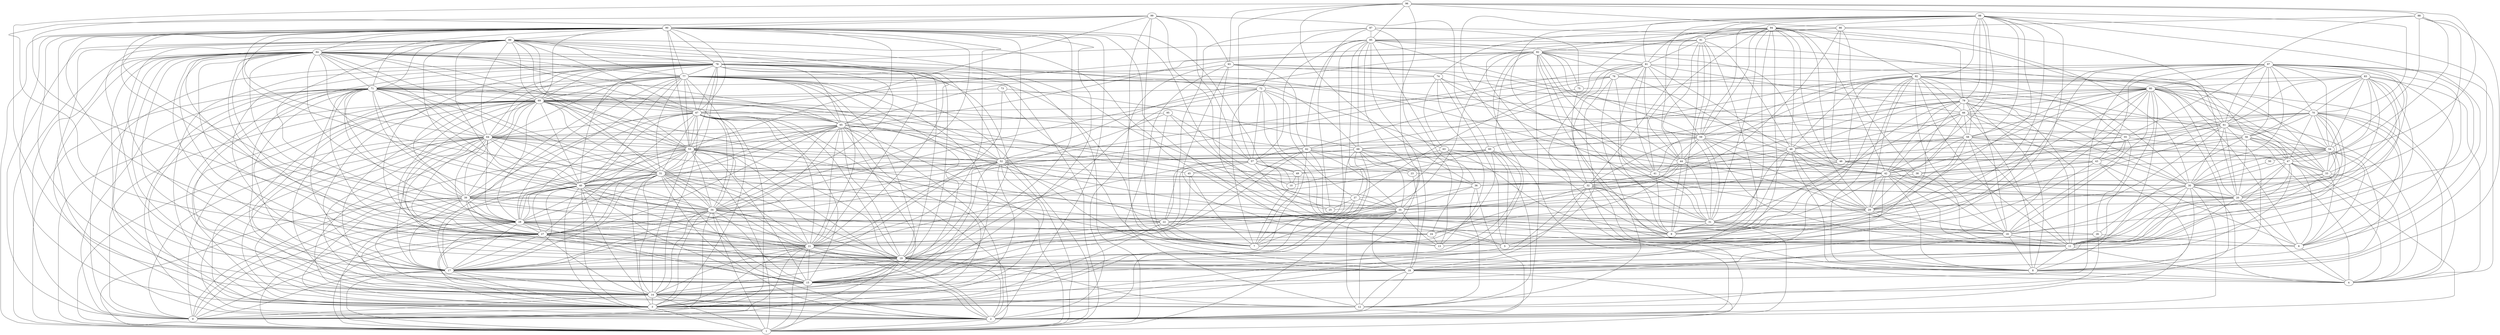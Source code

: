 digraph "sensornet-topology" {
label = "";
rankdir="BT";"0"->"3" [arrowhead = "both"] 
"0"->"14" [arrowhead = "both"] 
"0"->"17" [arrowhead = "both"] 
"0"->"19" [arrowhead = "both"] 
"0"->"21" [arrowhead = "both"] 
"0"->"27" [arrowhead = "both"] 
"0"->"28" [arrowhead = "both"] 
"0"->"34" [arrowhead = "both"] 
"0"->"39" [arrowhead = "both"] 
"0"->"53" [arrowhead = "both"] 
"0"->"64" [arrowhead = "both"] 
"0"->"67" [arrowhead = "both"] 
"0"->"69" [arrowhead = "both"] 
"0"->"71" [arrowhead = "both"] 
"0"->"77" [arrowhead = "both"] 
"0"->"78" [arrowhead = "both"] 
"0"->"84" [arrowhead = "both"] 
"0"->"89" [arrowhead = "both"] 
"1"->"2" [arrowhead = "both"] 
"1"->"3" [arrowhead = "both"] 
"1"->"14" [arrowhead = "both"] 
"1"->"15" [arrowhead = "both"] 
"1"->"17" [arrowhead = "both"] 
"1"->"18" [arrowhead = "both"] 
"1"->"19" [arrowhead = "both"] 
"1"->"21" [arrowhead = "both"] 
"1"->"27" [arrowhead = "both"] 
"1"->"28" [arrowhead = "both"] 
"1"->"34" [arrowhead = "both"] 
"1"->"35" [arrowhead = "both"] 
"1"->"39" [arrowhead = "both"] 
"1"->"40" [arrowhead = "both"] 
"1"->"52" [arrowhead = "both"] 
"1"->"53" [arrowhead = "both"] 
"1"->"64" [arrowhead = "both"] 
"1"->"65" [arrowhead = "both"] 
"1"->"67" [arrowhead = "both"] 
"1"->"69" [arrowhead = "both"] 
"1"->"71" [arrowhead = "both"] 
"1"->"77" [arrowhead = "both"] 
"1"->"78" [arrowhead = "both"] 
"1"->"84" [arrowhead = "both"] 
"1"->"89" [arrowhead = "both"] 
"1"->"90" [arrowhead = "both"] 
"2"->"3" [arrowhead = "both"] 
"2"->"14" [arrowhead = "both"] 
"2"->"15" [arrowhead = "both"] 
"2"->"18" [arrowhead = "both"] 
"2"->"19" [arrowhead = "both"] 
"2"->"21" [arrowhead = "both"] 
"2"->"30" [arrowhead = "both"] 
"2"->"31" [arrowhead = "both"] 
"2"->"32" [arrowhead = "both"] 
"2"->"34" [arrowhead = "both"] 
"2"->"36" [arrowhead = "both"] 
"2"->"40" [arrowhead = "both"] 
"2"->"47" [arrowhead = "both"] 
"2"->"51" [arrowhead = "both"] 
"2"->"53" [arrowhead = "both"] 
"2"->"64" [arrowhead = "both"] 
"2"->"65" [arrowhead = "both"] 
"2"->"68" [arrowhead = "both"] 
"2"->"69" [arrowhead = "both"] 
"2"->"71" [arrowhead = "both"] 
"2"->"81" [arrowhead = "both"] 
"2"->"82" [arrowhead = "both"] 
"2"->"84" [arrowhead = "both"] 
"2"->"90" [arrowhead = "both"] 
"2"->"93" [arrowhead = "both"] 
"3"->"5" [arrowhead = "both"] 
"3"->"14" [arrowhead = "both"] 
"3"->"15" [arrowhead = "both"] 
"3"->"17" [arrowhead = "both"] 
"3"->"19" [arrowhead = "both"] 
"3"->"21" [arrowhead = "both"] 
"3"->"22" [arrowhead = "both"] 
"3"->"27" [arrowhead = "both"] 
"3"->"28" [arrowhead = "both"] 
"3"->"32" [arrowhead = "both"] 
"3"->"34" [arrowhead = "both"] 
"3"->"39" [arrowhead = "both"] 
"3"->"40" [arrowhead = "both"] 
"3"->"51" [arrowhead = "both"] 
"3"->"52" [arrowhead = "both"] 
"3"->"64" [arrowhead = "both"] 
"3"->"65" [arrowhead = "both"] 
"3"->"67" [arrowhead = "both"] 
"3"->"68" [arrowhead = "both"] 
"3"->"69" [arrowhead = "both"] 
"3"->"71" [arrowhead = "both"] 
"3"->"77" [arrowhead = "both"] 
"3"->"78" [arrowhead = "both"] 
"3"->"80" [arrowhead = "both"] 
"3"->"82" [arrowhead = "both"] 
"3"->"84" [arrowhead = "both"] 
"3"->"89" [arrowhead = "both"] 
"3"->"90" [arrowhead = "both"] 
"4"->"6" [arrowhead = "both"] 
"4"->"8" [arrowhead = "both"] 
"4"->"11" [arrowhead = "both"] 
"4"->"20" [arrowhead = "both"] 
"4"->"30" [arrowhead = "both"] 
"4"->"32" [arrowhead = "both"] 
"4"->"33" [arrowhead = "both"] 
"4"->"47" [arrowhead = "both"] 
"4"->"56" [arrowhead = "both"] 
"4"->"60" [arrowhead = "both"] 
"4"->"61" [arrowhead = "both"] 
"4"->"70" [arrowhead = "both"] 
"4"->"80" [arrowhead = "both"] 
"4"->"83" [arrowhead = "both"] 
"4"->"97" [arrowhead = "both"] 
"5"->"26" [arrowhead = "both"] 
"5"->"43" [arrowhead = "both"] 
"5"->"47" [arrowhead = "both"] 
"5"->"53" [arrowhead = "both"] 
"5"->"60" [arrowhead = "both"] 
"5"->"74" [arrowhead = "both"] 
"5"->"76" [arrowhead = "both"] 
"5"->"93" [arrowhead = "both"] 
"5"->"99" [arrowhead = "both"] 
"6"->"20" [arrowhead = "both"] 
"6"->"26" [arrowhead = "both"] 
"6"->"33" [arrowhead = "both"] 
"6"->"43" [arrowhead = "both"] 
"6"->"47" [arrowhead = "both"] 
"6"->"54" [arrowhead = "both"] 
"6"->"63" [arrowhead = "both"] 
"6"->"70" [arrowhead = "both"] 
"6"->"83" [arrowhead = "both"] 
"6"->"89" [arrowhead = "both"] 
"6"->"92" [arrowhead = "both"] 
"6"->"93" [arrowhead = "both"] 
"6"->"97" [arrowhead = "both"] 
"7"->"9" [arrowhead = "both"] 
"7"->"10" [arrowhead = "both"] 
"7"->"22" [arrowhead = "both"] 
"7"->"35" [arrowhead = "both"] 
"7"->"42" [arrowhead = "both"] 
"7"->"45" [arrowhead = "both"] 
"7"->"49" [arrowhead = "both"] 
"7"->"60" [arrowhead = "both"] 
"7"->"69" [arrowhead = "both"] 
"7"->"72" [arrowhead = "both"] 
"7"->"77" [arrowhead = "both"] 
"7"->"85" [arrowhead = "both"] 
"7"->"95" [arrowhead = "both"] 
"7"->"99" [arrowhead = "both"] 
"8"->"11" [arrowhead = "both"] 
"8"->"16" [arrowhead = "both"] 
"8"->"19" [arrowhead = "both"] 
"8"->"27" [arrowhead = "both"] 
"8"->"29" [arrowhead = "both"] 
"8"->"30" [arrowhead = "both"] 
"8"->"42" [arrowhead = "both"] 
"8"->"48" [arrowhead = "both"] 
"8"->"54" [arrowhead = "both"] 
"8"->"61" [arrowhead = "both"] 
"8"->"66" [arrowhead = "both"] 
"8"->"79" [arrowhead = "both"] 
"8"->"80" [arrowhead = "both"] 
"8"->"88" [arrowhead = "both"] 
"8"->"92" [arrowhead = "both"] 
"8"->"98" [arrowhead = "both"] 
"8"->"99" [arrowhead = "both"] 
"9"->"29" [arrowhead = "both"] 
"9"->"31" [arrowhead = "both"] 
"9"->"32" [arrowhead = "both"] 
"9"->"41" [arrowhead = "both"] 
"9"->"42" [arrowhead = "both"] 
"9"->"44" [arrowhead = "both"] 
"9"->"48" [arrowhead = "both"] 
"9"->"57" [arrowhead = "both"] 
"9"->"72" [arrowhead = "both"] 
"9"->"79" [arrowhead = "both"] 
"9"->"80" [arrowhead = "both"] 
"9"->"81" [arrowhead = "both"] 
"9"->"82" [arrowhead = "both"] 
"9"->"91" [arrowhead = "both"] 
"9"->"92" [arrowhead = "both"] 
"9"->"94" [arrowhead = "both"] 
"9"->"98" [arrowhead = "both"] 
"10"->"49" [arrowhead = "both"] 
"10"->"57" [arrowhead = "both"] 
"10"->"63" [arrowhead = "both"] 
"10"->"99" [arrowhead = "both"] 
"11"->"16" [arrowhead = "both"] 
"11"->"20" [arrowhead = "both"] 
"11"->"29" [arrowhead = "both"] 
"11"->"30" [arrowhead = "both"] 
"11"->"33" [arrowhead = "both"] 
"11"->"38" [arrowhead = "both"] 
"11"->"42" [arrowhead = "both"] 
"11"->"47" [arrowhead = "both"] 
"11"->"54" [arrowhead = "both"] 
"11"->"58" [arrowhead = "both"] 
"11"->"59" [arrowhead = "both"] 
"11"->"66" [arrowhead = "both"] 
"11"->"70" [arrowhead = "both"] 
"11"->"75" [arrowhead = "both"] 
"11"->"79" [arrowhead = "both"] 
"11"->"80" [arrowhead = "both"] 
"11"->"83" [arrowhead = "both"] 
"11"->"90" [arrowhead = "both"] 
"11"->"92" [arrowhead = "both"] 
"11"->"97" [arrowhead = "both"] 
"12"->"14" [arrowhead = "both"] 
"12"->"18" [arrowhead = "both"] 
"12"->"19" [arrowhead = "both"] 
"12"->"26" [arrowhead = "both"] 
"12"->"35" [arrowhead = "both"] 
"12"->"36" [arrowhead = "both"] 
"12"->"43" [arrowhead = "both"] 
"12"->"60" [arrowhead = "both"] 
"12"->"64" [arrowhead = "both"] 
"12"->"69" [arrowhead = "both"] 
"12"->"76" [arrowhead = "both"] 
"12"->"85" [arrowhead = "both"] 
"12"->"93" [arrowhead = "both"] 
"13"->"20" [arrowhead = "both"] 
"13"->"22" [arrowhead = "both"] 
"13"->"24" [arrowhead = "both"] 
"13"->"35" [arrowhead = "both"] 
"13"->"72" [arrowhead = "both"] 
"13"->"74" [arrowhead = "both"] 
"13"->"79" [arrowhead = "both"] 
"13"->"87" [arrowhead = "both"] 
"14"->"15" [arrowhead = "both"] 
"14"->"16" [arrowhead = "both"] 
"14"->"17" [arrowhead = "both"] 
"14"->"19" [arrowhead = "both"] 
"14"->"21" [arrowhead = "both"] 
"14"->"27" [arrowhead = "both"] 
"14"->"28" [arrowhead = "both"] 
"14"->"34" [arrowhead = "both"] 
"14"->"37" [arrowhead = "both"] 
"14"->"39" [arrowhead = "both"] 
"14"->"40" [arrowhead = "both"] 
"14"->"51" [arrowhead = "both"] 
"14"->"52" [arrowhead = "both"] 
"14"->"53" [arrowhead = "both"] 
"14"->"62" [arrowhead = "both"] 
"14"->"65" [arrowhead = "both"] 
"14"->"67" [arrowhead = "both"] 
"14"->"69" [arrowhead = "both"] 
"14"->"71" [arrowhead = "both"] 
"14"->"77" [arrowhead = "both"] 
"14"->"78" [arrowhead = "both"] 
"14"->"84" [arrowhead = "both"] 
"14"->"89" [arrowhead = "both"] 
"14"->"90" [arrowhead = "both"] 
"14"->"96" [arrowhead = "both"] 
"15"->"17" [arrowhead = "both"] 
"15"->"19" [arrowhead = "both"] 
"15"->"21" [arrowhead = "both"] 
"15"->"27" [arrowhead = "both"] 
"15"->"28" [arrowhead = "both"] 
"15"->"32" [arrowhead = "both"] 
"15"->"34" [arrowhead = "both"] 
"15"->"40" [arrowhead = "both"] 
"15"->"45" [arrowhead = "both"] 
"15"->"51" [arrowhead = "both"] 
"15"->"52" [arrowhead = "both"] 
"15"->"53" [arrowhead = "both"] 
"15"->"62" [arrowhead = "both"] 
"15"->"64" [arrowhead = "both"] 
"15"->"67" [arrowhead = "both"] 
"15"->"69" [arrowhead = "both"] 
"15"->"71" [arrowhead = "both"] 
"15"->"77" [arrowhead = "both"] 
"15"->"78" [arrowhead = "both"] 
"15"->"82" [arrowhead = "both"] 
"15"->"84" [arrowhead = "both"] 
"15"->"90" [arrowhead = "both"] 
"15"->"97" [arrowhead = "both"] 
"16"->"29" [arrowhead = "both"] 
"16"->"30" [arrowhead = "both"] 
"16"->"31" [arrowhead = "both"] 
"16"->"42" [arrowhead = "both"] 
"16"->"48" [arrowhead = "both"] 
"16"->"55" [arrowhead = "both"] 
"16"->"58" [arrowhead = "both"] 
"16"->"61" [arrowhead = "both"] 
"16"->"64" [arrowhead = "both"] 
"16"->"79" [arrowhead = "both"] 
"16"->"80" [arrowhead = "both"] 
"16"->"92" [arrowhead = "both"] 
"16"->"98" [arrowhead = "both"] 
"17"->"19" [arrowhead = "both"] 
"17"->"21" [arrowhead = "both"] 
"17"->"27" [arrowhead = "both"] 
"17"->"28" [arrowhead = "both"] 
"17"->"34" [arrowhead = "both"] 
"17"->"39" [arrowhead = "both"] 
"17"->"40" [arrowhead = "both"] 
"17"->"47" [arrowhead = "both"] 
"17"->"51" [arrowhead = "both"] 
"17"->"53" [arrowhead = "both"] 
"17"->"64" [arrowhead = "both"] 
"17"->"65" [arrowhead = "both"] 
"17"->"69" [arrowhead = "both"] 
"17"->"71" [arrowhead = "both"] 
"17"->"73" [arrowhead = "both"] 
"17"->"77" [arrowhead = "both"] 
"17"->"78" [arrowhead = "both"] 
"17"->"84" [arrowhead = "both"] 
"17"->"89" [arrowhead = "both"] 
"17"->"90" [arrowhead = "both"] 
"17"->"94" [arrowhead = "both"] 
"17"->"97" [arrowhead = "both"] 
"18"->"19" [arrowhead = "both"] 
"18"->"20" [arrowhead = "both"] 
"18"->"23" [arrowhead = "both"] 
"18"->"28" [arrowhead = "both"] 
"18"->"30" [arrowhead = "both"] 
"18"->"35" [arrowhead = "both"] 
"18"->"51" [arrowhead = "both"] 
"18"->"52" [arrowhead = "both"] 
"18"->"70" [arrowhead = "both"] 
"18"->"73" [arrowhead = "both"] 
"18"->"80" [arrowhead = "both"] 
"18"->"84" [arrowhead = "both"] 
"18"->"85" [arrowhead = "both"] 
"18"->"91" [arrowhead = "both"] 
"18"->"92" [arrowhead = "both"] 
"18"->"98" [arrowhead = "both"] 
"19"->"21" [arrowhead = "both"] 
"19"->"22" [arrowhead = "both"] 
"19"->"27" [arrowhead = "both"] 
"19"->"28" [arrowhead = "both"] 
"19"->"34" [arrowhead = "both"] 
"19"->"39" [arrowhead = "both"] 
"19"->"40" [arrowhead = "both"] 
"19"->"51" [arrowhead = "both"] 
"19"->"52" [arrowhead = "both"] 
"19"->"53" [arrowhead = "both"] 
"19"->"57" [arrowhead = "both"] 
"19"->"62" [arrowhead = "both"] 
"19"->"64" [arrowhead = "both"] 
"19"->"65" [arrowhead = "both"] 
"19"->"67" [arrowhead = "both"] 
"19"->"71" [arrowhead = "both"] 
"19"->"72" [arrowhead = "both"] 
"19"->"77" [arrowhead = "both"] 
"19"->"78" [arrowhead = "both"] 
"19"->"84" [arrowhead = "both"] 
"19"->"89" [arrowhead = "both"] 
"19"->"90" [arrowhead = "both"] 
"20"->"30" [arrowhead = "both"] 
"20"->"32" [arrowhead = "both"] 
"20"->"33" [arrowhead = "both"] 
"20"->"46" [arrowhead = "both"] 
"20"->"47" [arrowhead = "both"] 
"20"->"54" [arrowhead = "both"] 
"20"->"56" [arrowhead = "both"] 
"20"->"61" [arrowhead = "both"] 
"20"->"68" [arrowhead = "both"] 
"20"->"80" [arrowhead = "both"] 
"20"->"82" [arrowhead = "both"] 
"20"->"83" [arrowhead = "both"] 
"20"->"86" [arrowhead = "both"] 
"20"->"97" [arrowhead = "both"] 
"21"->"24" [arrowhead = "both"] 
"21"->"27" [arrowhead = "both"] 
"21"->"28" [arrowhead = "both"] 
"21"->"34" [arrowhead = "both"] 
"21"->"39" [arrowhead = "both"] 
"21"->"40" [arrowhead = "both"] 
"21"->"51" [arrowhead = "both"] 
"21"->"52" [arrowhead = "both"] 
"21"->"53" [arrowhead = "both"] 
"21"->"57" [arrowhead = "both"] 
"21"->"64" [arrowhead = "both"] 
"21"->"65" [arrowhead = "both"] 
"21"->"67" [arrowhead = "both"] 
"21"->"69" [arrowhead = "both"] 
"21"->"77" [arrowhead = "both"] 
"21"->"78" [arrowhead = "both"] 
"21"->"82" [arrowhead = "both"] 
"21"->"84" [arrowhead = "both"] 
"21"->"89" [arrowhead = "both"] 
"21"->"90" [arrowhead = "both"] 
"21"->"97" [arrowhead = "both"] 
"22"->"29" [arrowhead = "both"] 
"22"->"34" [arrowhead = "both"] 
"22"->"37" [arrowhead = "both"] 
"22"->"51" [arrowhead = "both"] 
"22"->"57" [arrowhead = "both"] 
"22"->"63" [arrowhead = "both"] 
"22"->"69" [arrowhead = "both"] 
"22"->"84" [arrowhead = "both"] 
"22"->"87" [arrowhead = "both"] 
"23"->"55" [arrowhead = "both"] 
"23"->"57" [arrowhead = "both"] 
"23"->"68" [arrowhead = "both"] 
"24"->"28" [arrowhead = "both"] 
"24"->"32" [arrowhead = "both"] 
"24"->"44" [arrowhead = "both"] 
"24"->"63" [arrowhead = "both"] 
"24"->"71" [arrowhead = "both"] 
"25"->"37" [arrowhead = "both"] 
"25"->"83" [arrowhead = "both"] 
"25"->"87" [arrowhead = "both"] 
"25"->"90" [arrowhead = "both"] 
"25"->"95" [arrowhead = "both"] 
"26"->"31" [arrowhead = "both"] 
"26"->"55" [arrowhead = "both"] 
"26"->"56" [arrowhead = "both"] 
"26"->"62" [arrowhead = "both"] 
"27"->"28" [arrowhead = "both"] 
"27"->"34" [arrowhead = "both"] 
"27"->"39" [arrowhead = "both"] 
"27"->"40" [arrowhead = "both"] 
"27"->"51" [arrowhead = "both"] 
"27"->"53" [arrowhead = "both"] 
"27"->"58" [arrowhead = "both"] 
"27"->"59" [arrowhead = "both"] 
"27"->"64" [arrowhead = "both"] 
"27"->"65" [arrowhead = "both"] 
"27"->"67" [arrowhead = "both"] 
"27"->"69" [arrowhead = "both"] 
"27"->"71" [arrowhead = "both"] 
"27"->"78" [arrowhead = "both"] 
"27"->"84" [arrowhead = "both"] 
"27"->"89" [arrowhead = "both"] 
"27"->"90" [arrowhead = "both"] 
"27"->"95" [arrowhead = "both"] 
"28"->"34" [arrowhead = "both"] 
"28"->"35" [arrowhead = "both"] 
"28"->"36" [arrowhead = "both"] 
"28"->"39" [arrowhead = "both"] 
"28"->"40" [arrowhead = "both"] 
"28"->"51" [arrowhead = "both"] 
"28"->"53" [arrowhead = "both"] 
"28"->"64" [arrowhead = "both"] 
"28"->"65" [arrowhead = "both"] 
"28"->"67" [arrowhead = "both"] 
"28"->"68" [arrowhead = "both"] 
"28"->"69" [arrowhead = "both"] 
"28"->"71" [arrowhead = "both"] 
"28"->"77" [arrowhead = "both"] 
"28"->"84" [arrowhead = "both"] 
"28"->"89" [arrowhead = "both"] 
"28"->"90" [arrowhead = "both"] 
"28"->"99" [arrowhead = "both"] 
"29"->"30" [arrowhead = "both"] 
"29"->"39" [arrowhead = "both"] 
"29"->"42" [arrowhead = "both"] 
"29"->"44" [arrowhead = "both"] 
"29"->"48" [arrowhead = "both"] 
"29"->"58" [arrowhead = "both"] 
"29"->"59" [arrowhead = "both"] 
"29"->"61" [arrowhead = "both"] 
"29"->"66" [arrowhead = "both"] 
"29"->"74" [arrowhead = "both"] 
"29"->"80" [arrowhead = "both"] 
"29"->"92" [arrowhead = "both"] 
"29"->"94" [arrowhead = "both"] 
"29"->"98" [arrowhead = "both"] 
"30"->"33" [arrowhead = "both"] 
"30"->"42" [arrowhead = "both"] 
"30"->"47" [arrowhead = "both"] 
"30"->"50" [arrowhead = "both"] 
"30"->"52" [arrowhead = "both"] 
"30"->"54" [arrowhead = "both"] 
"30"->"58" [arrowhead = "both"] 
"30"->"61" [arrowhead = "both"] 
"30"->"66" [arrowhead = "both"] 
"30"->"68" [arrowhead = "both"] 
"30"->"70" [arrowhead = "both"] 
"30"->"79" [arrowhead = "both"] 
"30"->"83" [arrowhead = "both"] 
"30"->"92" [arrowhead = "both"] 
"30"->"94" [arrowhead = "both"] 
"30"->"97" [arrowhead = "both"] 
"31"->"32" [arrowhead = "both"] 
"31"->"34" [arrowhead = "both"] 
"31"->"41" [arrowhead = "both"] 
"31"->"44" [arrowhead = "both"] 
"31"->"48" [arrowhead = "both"] 
"31"->"52" [arrowhead = "both"] 
"31"->"59" [arrowhead = "both"] 
"31"->"66" [arrowhead = "both"] 
"31"->"76" [arrowhead = "both"] 
"31"->"82" [arrowhead = "both"] 
"31"->"91" [arrowhead = "both"] 
"31"->"94" [arrowhead = "both"] 
"31"->"98" [arrowhead = "both"] 
"32"->"41" [arrowhead = "both"] 
"32"->"44" [arrowhead = "both"] 
"32"->"52" [arrowhead = "both"] 
"32"->"53" [arrowhead = "both"] 
"32"->"59" [arrowhead = "both"] 
"32"->"65" [arrowhead = "both"] 
"32"->"81" [arrowhead = "both"] 
"32"->"91" [arrowhead = "both"] 
"32"->"94" [arrowhead = "both"] 
"33"->"47" [arrowhead = "both"] 
"33"->"54" [arrowhead = "both"] 
"33"->"56" [arrowhead = "both"] 
"33"->"61" [arrowhead = "both"] 
"33"->"70" [arrowhead = "both"] 
"33"->"80" [arrowhead = "both"] 
"33"->"81" [arrowhead = "both"] 
"33"->"97" [arrowhead = "both"] 
"34"->"39" [arrowhead = "both"] 
"34"->"40" [arrowhead = "both"] 
"34"->"51" [arrowhead = "both"] 
"34"->"52" [arrowhead = "both"] 
"34"->"53" [arrowhead = "both"] 
"34"->"64" [arrowhead = "both"] 
"34"->"65" [arrowhead = "both"] 
"34"->"67" [arrowhead = "both"] 
"34"->"69" [arrowhead = "both"] 
"34"->"71" [arrowhead = "both"] 
"34"->"72" [arrowhead = "both"] 
"34"->"77" [arrowhead = "both"] 
"34"->"78" [arrowhead = "both"] 
"34"->"89" [arrowhead = "both"] 
"34"->"90" [arrowhead = "both"] 
"35"->"36" [arrowhead = "both"] 
"35"->"37" [arrowhead = "both"] 
"35"->"43" [arrowhead = "both"] 
"35"->"46" [arrowhead = "both"] 
"35"->"57" [arrowhead = "both"] 
"35"->"62" [arrowhead = "both"] 
"35"->"68" [arrowhead = "both"] 
"35"->"69" [arrowhead = "both"] 
"35"->"78" [arrowhead = "both"] 
"35"->"86" [arrowhead = "both"] 
"35"->"96" [arrowhead = "both"] 
"36"->"38" [arrowhead = "both"] 
"36"->"46" [arrowhead = "both"] 
"36"->"62" [arrowhead = "both"] 
"36"->"85" [arrowhead = "both"] 
"36"->"88" [arrowhead = "both"] 
"36"->"96" [arrowhead = "both"] 
"37"->"40" [arrowhead = "both"] 
"37"->"42" [arrowhead = "both"] 
"37"->"72" [arrowhead = "both"] 
"37"->"75" [arrowhead = "both"] 
"37"->"85" [arrowhead = "both"] 
"38"->"43" [arrowhead = "both"] 
"38"->"46" [arrowhead = "both"] 
"38"->"61" [arrowhead = "both"] 
"38"->"85" [arrowhead = "both"] 
"38"->"86" [arrowhead = "both"] 
"38"->"96" [arrowhead = "both"] 
"39"->"40" [arrowhead = "both"] 
"39"->"51" [arrowhead = "both"] 
"39"->"53" [arrowhead = "both"] 
"39"->"60" [arrowhead = "both"] 
"39"->"64" [arrowhead = "both"] 
"39"->"67" [arrowhead = "both"] 
"39"->"69" [arrowhead = "both"] 
"39"->"71" [arrowhead = "both"] 
"39"->"77" [arrowhead = "both"] 
"39"->"78" [arrowhead = "both"] 
"39"->"84" [arrowhead = "both"] 
"39"->"90" [arrowhead = "both"] 
"40"->"49" [arrowhead = "both"] 
"40"->"51" [arrowhead = "both"] 
"40"->"52" [arrowhead = "both"] 
"40"->"53" [arrowhead = "both"] 
"40"->"64" [arrowhead = "both"] 
"40"->"65" [arrowhead = "both"] 
"40"->"67" [arrowhead = "both"] 
"40"->"68" [arrowhead = "both"] 
"40"->"69" [arrowhead = "both"] 
"40"->"71" [arrowhead = "both"] 
"40"->"77" [arrowhead = "both"] 
"40"->"78" [arrowhead = "both"] 
"40"->"84" [arrowhead = "both"] 
"40"->"89" [arrowhead = "both"] 
"41"->"44" [arrowhead = "both"] 
"41"->"48" [arrowhead = "both"] 
"41"->"59" [arrowhead = "both"] 
"41"->"81" [arrowhead = "both"] 
"41"->"82" [arrowhead = "both"] 
"41"->"94" [arrowhead = "both"] 
"41"->"98" [arrowhead = "both"] 
"42"->"44" [arrowhead = "both"] 
"42"->"48" [arrowhead = "both"] 
"42"->"58" [arrowhead = "both"] 
"42"->"59" [arrowhead = "both"] 
"42"->"61" [arrowhead = "both"] 
"42"->"63" [arrowhead = "both"] 
"42"->"66" [arrowhead = "both"] 
"42"->"78" [arrowhead = "both"] 
"42"->"79" [arrowhead = "both"] 
"42"->"80" [arrowhead = "both"] 
"42"->"94" [arrowhead = "both"] 
"42"->"98" [arrowhead = "both"] 
"43"->"55" [arrowhead = "both"] 
"43"->"56" [arrowhead = "both"] 
"43"->"62" [arrowhead = "both"] 
"43"->"97" [arrowhead = "both"] 
"44"->"48" [arrowhead = "both"] 
"44"->"59" [arrowhead = "both"] 
"44"->"74" [arrowhead = "both"] 
"44"->"79" [arrowhead = "both"] 
"44"->"81" [arrowhead = "both"] 
"44"->"82" [arrowhead = "both"] 
"44"->"91" [arrowhead = "both"] 
"44"->"92" [arrowhead = "both"] 
"44"->"98" [arrowhead = "both"] 
"45"->"56" [arrowhead = "both"] 
"45"->"57" [arrowhead = "both"] 
"45"->"65" [arrowhead = "both"] 
"46"->"63" [arrowhead = "both"] 
"46"->"70" [arrowhead = "both"] 
"46"->"85" [arrowhead = "both"] 
"46"->"86" [arrowhead = "both"] 
"46"->"88" [arrowhead = "both"] 
"46"->"94" [arrowhead = "both"] 
"47"->"54" [arrowhead = "both"] 
"47"->"55" [arrowhead = "both"] 
"47"->"56" [arrowhead = "both"] 
"47"->"61" [arrowhead = "both"] 
"47"->"67" [arrowhead = "both"] 
"47"->"70" [arrowhead = "both"] 
"47"->"80" [arrowhead = "both"] 
"47"->"83" [arrowhead = "both"] 
"48"->"58" [arrowhead = "both"] 
"48"->"59" [arrowhead = "both"] 
"48"->"66" [arrowhead = "both"] 
"48"->"79" [arrowhead = "both"] 
"48"->"81" [arrowhead = "both"] 
"48"->"91" [arrowhead = "both"] 
"48"->"92" [arrowhead = "both"] 
"48"->"94" [arrowhead = "both"] 
"49"->"57" [arrowhead = "both"] 
"49"->"58" [arrowhead = "both"] 
"49"->"60" [arrowhead = "both"] 
"49"->"90" [arrowhead = "both"] 
"50"->"54" [arrowhead = "both"] 
"51"->"52" [arrowhead = "both"] 
"51"->"53" [arrowhead = "both"] 
"51"->"64" [arrowhead = "both"] 
"51"->"65" [arrowhead = "both"] 
"51"->"67" [arrowhead = "both"] 
"51"->"68" [arrowhead = "both"] 
"51"->"69" [arrowhead = "both"] 
"51"->"71" [arrowhead = "both"] 
"51"->"76" [arrowhead = "both"] 
"51"->"77" [arrowhead = "both"] 
"51"->"78" [arrowhead = "both"] 
"51"->"84" [arrowhead = "both"] 
"51"->"89" [arrowhead = "both"] 
"51"->"90" [arrowhead = "both"] 
"52"->"53" [arrowhead = "both"] 
"52"->"54" [arrowhead = "both"] 
"52"->"64" [arrowhead = "both"] 
"52"->"65" [arrowhead = "both"] 
"52"->"68" [arrowhead = "both"] 
"52"->"69" [arrowhead = "both"] 
"52"->"71" [arrowhead = "both"] 
"52"->"80" [arrowhead = "both"] 
"52"->"81" [arrowhead = "both"] 
"52"->"82" [arrowhead = "both"] 
"52"->"84" [arrowhead = "both"] 
"52"->"90" [arrowhead = "both"] 
"53"->"55" [arrowhead = "both"] 
"53"->"64" [arrowhead = "both"] 
"53"->"65" [arrowhead = "both"] 
"53"->"67" [arrowhead = "both"] 
"53"->"69" [arrowhead = "both"] 
"53"->"71" [arrowhead = "both"] 
"53"->"77" [arrowhead = "both"] 
"53"->"78" [arrowhead = "both"] 
"53"->"82" [arrowhead = "both"] 
"53"->"84" [arrowhead = "both"] 
"53"->"89" [arrowhead = "both"] 
"53"->"90" [arrowhead = "both"] 
"53"->"99" [arrowhead = "both"] 
"54"->"56" [arrowhead = "both"] 
"54"->"58" [arrowhead = "both"] 
"54"->"61" [arrowhead = "both"] 
"54"->"70" [arrowhead = "both"] 
"54"->"80" [arrowhead = "both"] 
"54"->"83" [arrowhead = "both"] 
"54"->"88" [arrowhead = "both"] 
"54"->"97" [arrowhead = "both"] 
"55"->"70" [arrowhead = "both"] 
"55"->"76" [arrowhead = "both"] 
"55"->"93" [arrowhead = "both"] 
"55"->"97" [arrowhead = "both"] 
"56"->"70" [arrowhead = "both"] 
"56"->"76" [arrowhead = "both"] 
"56"->"82" [arrowhead = "both"] 
"56"->"83" [arrowhead = "both"] 
"56"->"93" [arrowhead = "both"] 
"56"->"97" [arrowhead = "both"] 
"57"->"59" [arrowhead = "both"] 
"57"->"60" [arrowhead = "both"] 
"57"->"72" [arrowhead = "both"] 
"57"->"85" [arrowhead = "both"] 
"57"->"95" [arrowhead = "both"] 
"57"->"96" [arrowhead = "both"] 
"57"->"99" [arrowhead = "both"] 
"58"->"61" [arrowhead = "both"] 
"58"->"66" [arrowhead = "both"] 
"58"->"77" [arrowhead = "both"] 
"58"->"79" [arrowhead = "both"] 
"58"->"80" [arrowhead = "both"] 
"58"->"92" [arrowhead = "both"] 
"58"->"98" [arrowhead = "both"] 
"59"->"77" [arrowhead = "both"] 
"59"->"79" [arrowhead = "both"] 
"59"->"81" [arrowhead = "both"] 
"59"->"82" [arrowhead = "both"] 
"59"->"91" [arrowhead = "both"] 
"59"->"92" [arrowhead = "both"] 
"59"->"94" [arrowhead = "both"] 
"59"->"98" [arrowhead = "both"] 
"60"->"97" [arrowhead = "both"] 
"60"->"99" [arrowhead = "both"] 
"61"->"66" [arrowhead = "both"] 
"61"->"70" [arrowhead = "both"] 
"61"->"79" [arrowhead = "both"] 
"61"->"80" [arrowhead = "both"] 
"61"->"83" [arrowhead = "both"] 
"61"->"85" [arrowhead = "both"] 
"61"->"88" [arrowhead = "both"] 
"61"->"92" [arrowhead = "both"] 
"61"->"97" [arrowhead = "both"] 
"62"->"64" [arrowhead = "both"] 
"62"->"69" [arrowhead = "both"] 
"62"->"76" [arrowhead = "both"] 
"62"->"85" [arrowhead = "both"] 
"62"->"86" [arrowhead = "both"] 
"62"->"93" [arrowhead = "both"] 
"63"->"72" [arrowhead = "both"] 
"63"->"74" [arrowhead = "both"] 
"64"->"65" [arrowhead = "both"] 
"64"->"66" [arrowhead = "both"] 
"64"->"67" [arrowhead = "both"] 
"64"->"69" [arrowhead = "both"] 
"64"->"71" [arrowhead = "both"] 
"64"->"77" [arrowhead = "both"] 
"64"->"78" [arrowhead = "both"] 
"64"->"84" [arrowhead = "both"] 
"64"->"89" [arrowhead = "both"] 
"64"->"90" [arrowhead = "both"] 
"65"->"67" [arrowhead = "both"] 
"65"->"69" [arrowhead = "both"] 
"65"->"71" [arrowhead = "both"] 
"65"->"77" [arrowhead = "both"] 
"65"->"78" [arrowhead = "both"] 
"65"->"82" [arrowhead = "both"] 
"65"->"84" [arrowhead = "both"] 
"65"->"90" [arrowhead = "both"] 
"65"->"95" [arrowhead = "both"] 
"66"->"79" [arrowhead = "both"] 
"66"->"80" [arrowhead = "both"] 
"66"->"81" [arrowhead = "both"] 
"66"->"92" [arrowhead = "both"] 
"66"->"98" [arrowhead = "both"] 
"67"->"69" [arrowhead = "both"] 
"67"->"71" [arrowhead = "both"] 
"67"->"77" [arrowhead = "both"] 
"67"->"78" [arrowhead = "both"] 
"67"->"84" [arrowhead = "both"] 
"67"->"89" [arrowhead = "both"] 
"67"->"90" [arrowhead = "both"] 
"67"->"91" [arrowhead = "both"] 
"67"->"97" [arrowhead = "both"] 
"68"->"70" [arrowhead = "both"] 
"68"->"73" [arrowhead = "both"] 
"68"->"78" [arrowhead = "both"] 
"68"->"80" [arrowhead = "both"] 
"68"->"85" [arrowhead = "both"] 
"69"->"71" [arrowhead = "both"] 
"69"->"72" [arrowhead = "both"] 
"69"->"73" [arrowhead = "both"] 
"69"->"77" [arrowhead = "both"] 
"69"->"78" [arrowhead = "both"] 
"69"->"84" [arrowhead = "both"] 
"69"->"89" [arrowhead = "both"] 
"69"->"90" [arrowhead = "both"] 
"70"->"80" [arrowhead = "both"] 
"70"->"83" [arrowhead = "both"] 
"70"->"96" [arrowhead = "both"] 
"70"->"97" [arrowhead = "both"] 
"71"->"74" [arrowhead = "both"] 
"71"->"77" [arrowhead = "both"] 
"71"->"78" [arrowhead = "both"] 
"71"->"84" [arrowhead = "both"] 
"71"->"89" [arrowhead = "both"] 
"71"->"90" [arrowhead = "both"] 
"72"->"76" [arrowhead = "both"] 
"72"->"84" [arrowhead = "both"] 
"72"->"87" [arrowhead = "both"] 
"74"->"93" [arrowhead = "both"] 
"74"->"94" [arrowhead = "both"] 
"75"->"82" [arrowhead = "both"] 
"75"->"83" [arrowhead = "both"] 
"75"->"87" [arrowhead = "both"] 
"76"->"81" [arrowhead = "both"] 
"77"->"78" [arrowhead = "both"] 
"77"->"81" [arrowhead = "both"] 
"77"->"84" [arrowhead = "both"] 
"77"->"89" [arrowhead = "both"] 
"77"->"90" [arrowhead = "both"] 
"78"->"84" [arrowhead = "both"] 
"78"->"85" [arrowhead = "both"] 
"78"->"89" [arrowhead = "both"] 
"78"->"90" [arrowhead = "both"] 
"79"->"80" [arrowhead = "both"] 
"79"->"92" [arrowhead = "both"] 
"79"->"94" [arrowhead = "both"] 
"79"->"98" [arrowhead = "both"] 
"80"->"83" [arrowhead = "both"] 
"80"->"87" [arrowhead = "both"] 
"80"->"92" [arrowhead = "both"] 
"80"->"97" [arrowhead = "both"] 
"81"->"82" [arrowhead = "both"] 
"81"->"91" [arrowhead = "both"] 
"81"->"94" [arrowhead = "both"] 
"81"->"98" [arrowhead = "both"] 
"82"->"85" [arrowhead = "both"] 
"82"->"91" [arrowhead = "both"] 
"82"->"94" [arrowhead = "both"] 
"83"->"97" [arrowhead = "both"] 
"84"->"89" [arrowhead = "both"] 
"84"->"90" [arrowhead = "both"] 
"85"->"86" [arrowhead = "both"] 
"85"->"87" [arrowhead = "both"] 
"85"->"96" [arrowhead = "both"] 
"86"->"88" [arrowhead = "both"] 
"86"->"96" [arrowhead = "both"] 
"88"->"96" [arrowhead = "both"] 
"89"->"90" [arrowhead = "both"] 
"90"->"99" [arrowhead = "both"] 
"91"->"94" [arrowhead = "both"] 
"91"->"98" [arrowhead = "both"] 
"92"->"94" [arrowhead = "both"] 
"92"->"98" [arrowhead = "both"] 
"93"->"96" [arrowhead = "both"] 
"93"->"99" [arrowhead = "both"] 
"94"->"98" [arrowhead = "both"] 
}